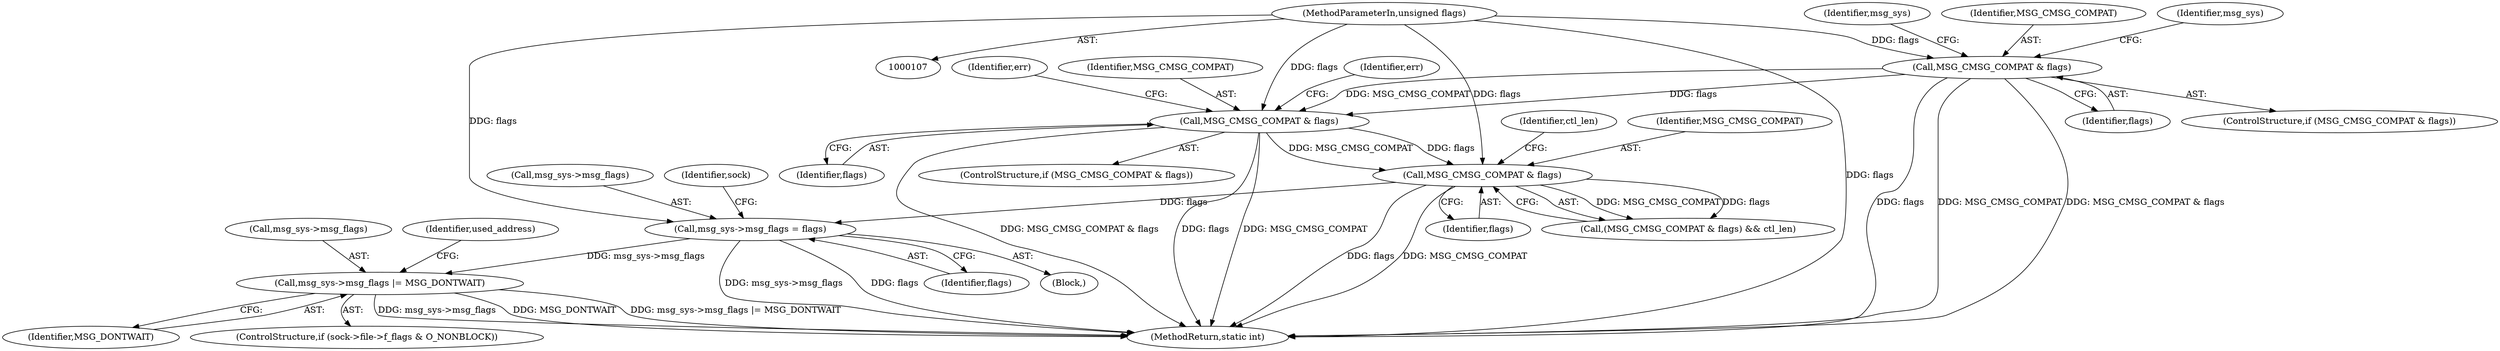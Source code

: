 digraph "0_linux_bc909d9ddbf7778371e36a651d6e4194b1cc7d4c@pointer" {
"1000340" [label="(Call,msg_sys->msg_flags |= MSG_DONTWAIT)"];
"1000327" [label="(Call,msg_sys->msg_flags = flags)"];
"1000257" [label="(Call,MSG_CMSG_COMPAT & flags)"];
"1000206" [label="(Call,MSG_CMSG_COMPAT & flags)"];
"1000142" [label="(Call,MSG_CMSG_COMPAT & flags)"];
"1000111" [label="(MethodParameterIn,unsigned flags)"];
"1000258" [label="(Identifier,MSG_CMSG_COMPAT)"];
"1000432" [label="(MethodReturn,static int)"];
"1000344" [label="(Identifier,MSG_DONTWAIT)"];
"1000341" [label="(Call,msg_sys->msg_flags)"];
"1000148" [label="(Identifier,msg_sys)"];
"1000113" [label="(Block,)"];
"1000142" [label="(Call,MSG_CMSG_COMPAT & flags)"];
"1000260" [label="(Identifier,ctl_len)"];
"1000340" [label="(Call,msg_sys->msg_flags |= MSG_DONTWAIT)"];
"1000144" [label="(Identifier,flags)"];
"1000328" [label="(Call,msg_sys->msg_flags)"];
"1000256" [label="(Call,(MSG_CMSG_COMPAT & flags) && ctl_len)"];
"1000331" [label="(Identifier,flags)"];
"1000156" [label="(Identifier,msg_sys)"];
"1000257" [label="(Call,MSG_CMSG_COMPAT & flags)"];
"1000347" [label="(Identifier,used_address)"];
"1000259" [label="(Identifier,flags)"];
"1000222" [label="(Identifier,err)"];
"1000336" [label="(Identifier,sock)"];
"1000207" [label="(Identifier,MSG_CMSG_COMPAT)"];
"1000111" [label="(MethodParameterIn,unsigned flags)"];
"1000206" [label="(Call,MSG_CMSG_COMPAT & flags)"];
"1000205" [label="(ControlStructure,if (MSG_CMSG_COMPAT & flags))"];
"1000208" [label="(Identifier,flags)"];
"1000141" [label="(ControlStructure,if (MSG_CMSG_COMPAT & flags))"];
"1000211" [label="(Identifier,err)"];
"1000332" [label="(ControlStructure,if (sock->file->f_flags & O_NONBLOCK))"];
"1000143" [label="(Identifier,MSG_CMSG_COMPAT)"];
"1000327" [label="(Call,msg_sys->msg_flags = flags)"];
"1000340" -> "1000332"  [label="AST: "];
"1000340" -> "1000344"  [label="CFG: "];
"1000341" -> "1000340"  [label="AST: "];
"1000344" -> "1000340"  [label="AST: "];
"1000347" -> "1000340"  [label="CFG: "];
"1000340" -> "1000432"  [label="DDG: MSG_DONTWAIT"];
"1000340" -> "1000432"  [label="DDG: msg_sys->msg_flags |= MSG_DONTWAIT"];
"1000340" -> "1000432"  [label="DDG: msg_sys->msg_flags"];
"1000327" -> "1000340"  [label="DDG: msg_sys->msg_flags"];
"1000327" -> "1000113"  [label="AST: "];
"1000327" -> "1000331"  [label="CFG: "];
"1000328" -> "1000327"  [label="AST: "];
"1000331" -> "1000327"  [label="AST: "];
"1000336" -> "1000327"  [label="CFG: "];
"1000327" -> "1000432"  [label="DDG: flags"];
"1000327" -> "1000432"  [label="DDG: msg_sys->msg_flags"];
"1000257" -> "1000327"  [label="DDG: flags"];
"1000111" -> "1000327"  [label="DDG: flags"];
"1000257" -> "1000256"  [label="AST: "];
"1000257" -> "1000259"  [label="CFG: "];
"1000258" -> "1000257"  [label="AST: "];
"1000259" -> "1000257"  [label="AST: "];
"1000260" -> "1000257"  [label="CFG: "];
"1000256" -> "1000257"  [label="CFG: "];
"1000257" -> "1000432"  [label="DDG: flags"];
"1000257" -> "1000432"  [label="DDG: MSG_CMSG_COMPAT"];
"1000257" -> "1000256"  [label="DDG: MSG_CMSG_COMPAT"];
"1000257" -> "1000256"  [label="DDG: flags"];
"1000206" -> "1000257"  [label="DDG: MSG_CMSG_COMPAT"];
"1000206" -> "1000257"  [label="DDG: flags"];
"1000111" -> "1000257"  [label="DDG: flags"];
"1000206" -> "1000205"  [label="AST: "];
"1000206" -> "1000208"  [label="CFG: "];
"1000207" -> "1000206"  [label="AST: "];
"1000208" -> "1000206"  [label="AST: "];
"1000211" -> "1000206"  [label="CFG: "];
"1000222" -> "1000206"  [label="CFG: "];
"1000206" -> "1000432"  [label="DDG: MSG_CMSG_COMPAT & flags"];
"1000206" -> "1000432"  [label="DDG: flags"];
"1000206" -> "1000432"  [label="DDG: MSG_CMSG_COMPAT"];
"1000142" -> "1000206"  [label="DDG: MSG_CMSG_COMPAT"];
"1000142" -> "1000206"  [label="DDG: flags"];
"1000111" -> "1000206"  [label="DDG: flags"];
"1000142" -> "1000141"  [label="AST: "];
"1000142" -> "1000144"  [label="CFG: "];
"1000143" -> "1000142"  [label="AST: "];
"1000144" -> "1000142"  [label="AST: "];
"1000148" -> "1000142"  [label="CFG: "];
"1000156" -> "1000142"  [label="CFG: "];
"1000142" -> "1000432"  [label="DDG: MSG_CMSG_COMPAT & flags"];
"1000142" -> "1000432"  [label="DDG: flags"];
"1000142" -> "1000432"  [label="DDG: MSG_CMSG_COMPAT"];
"1000111" -> "1000142"  [label="DDG: flags"];
"1000111" -> "1000107"  [label="AST: "];
"1000111" -> "1000432"  [label="DDG: flags"];
}
